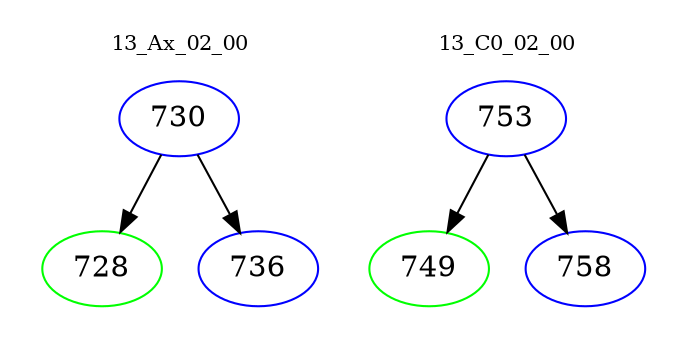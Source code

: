 digraph{
subgraph cluster_0 {
color = white
label = "13_Ax_02_00";
fontsize=10;
T0_730 [label="730", color="blue"]
T0_730 -> T0_728 [color="black"]
T0_728 [label="728", color="green"]
T0_730 -> T0_736 [color="black"]
T0_736 [label="736", color="blue"]
}
subgraph cluster_1 {
color = white
label = "13_C0_02_00";
fontsize=10;
T1_753 [label="753", color="blue"]
T1_753 -> T1_749 [color="black"]
T1_749 [label="749", color="green"]
T1_753 -> T1_758 [color="black"]
T1_758 [label="758", color="blue"]
}
}
